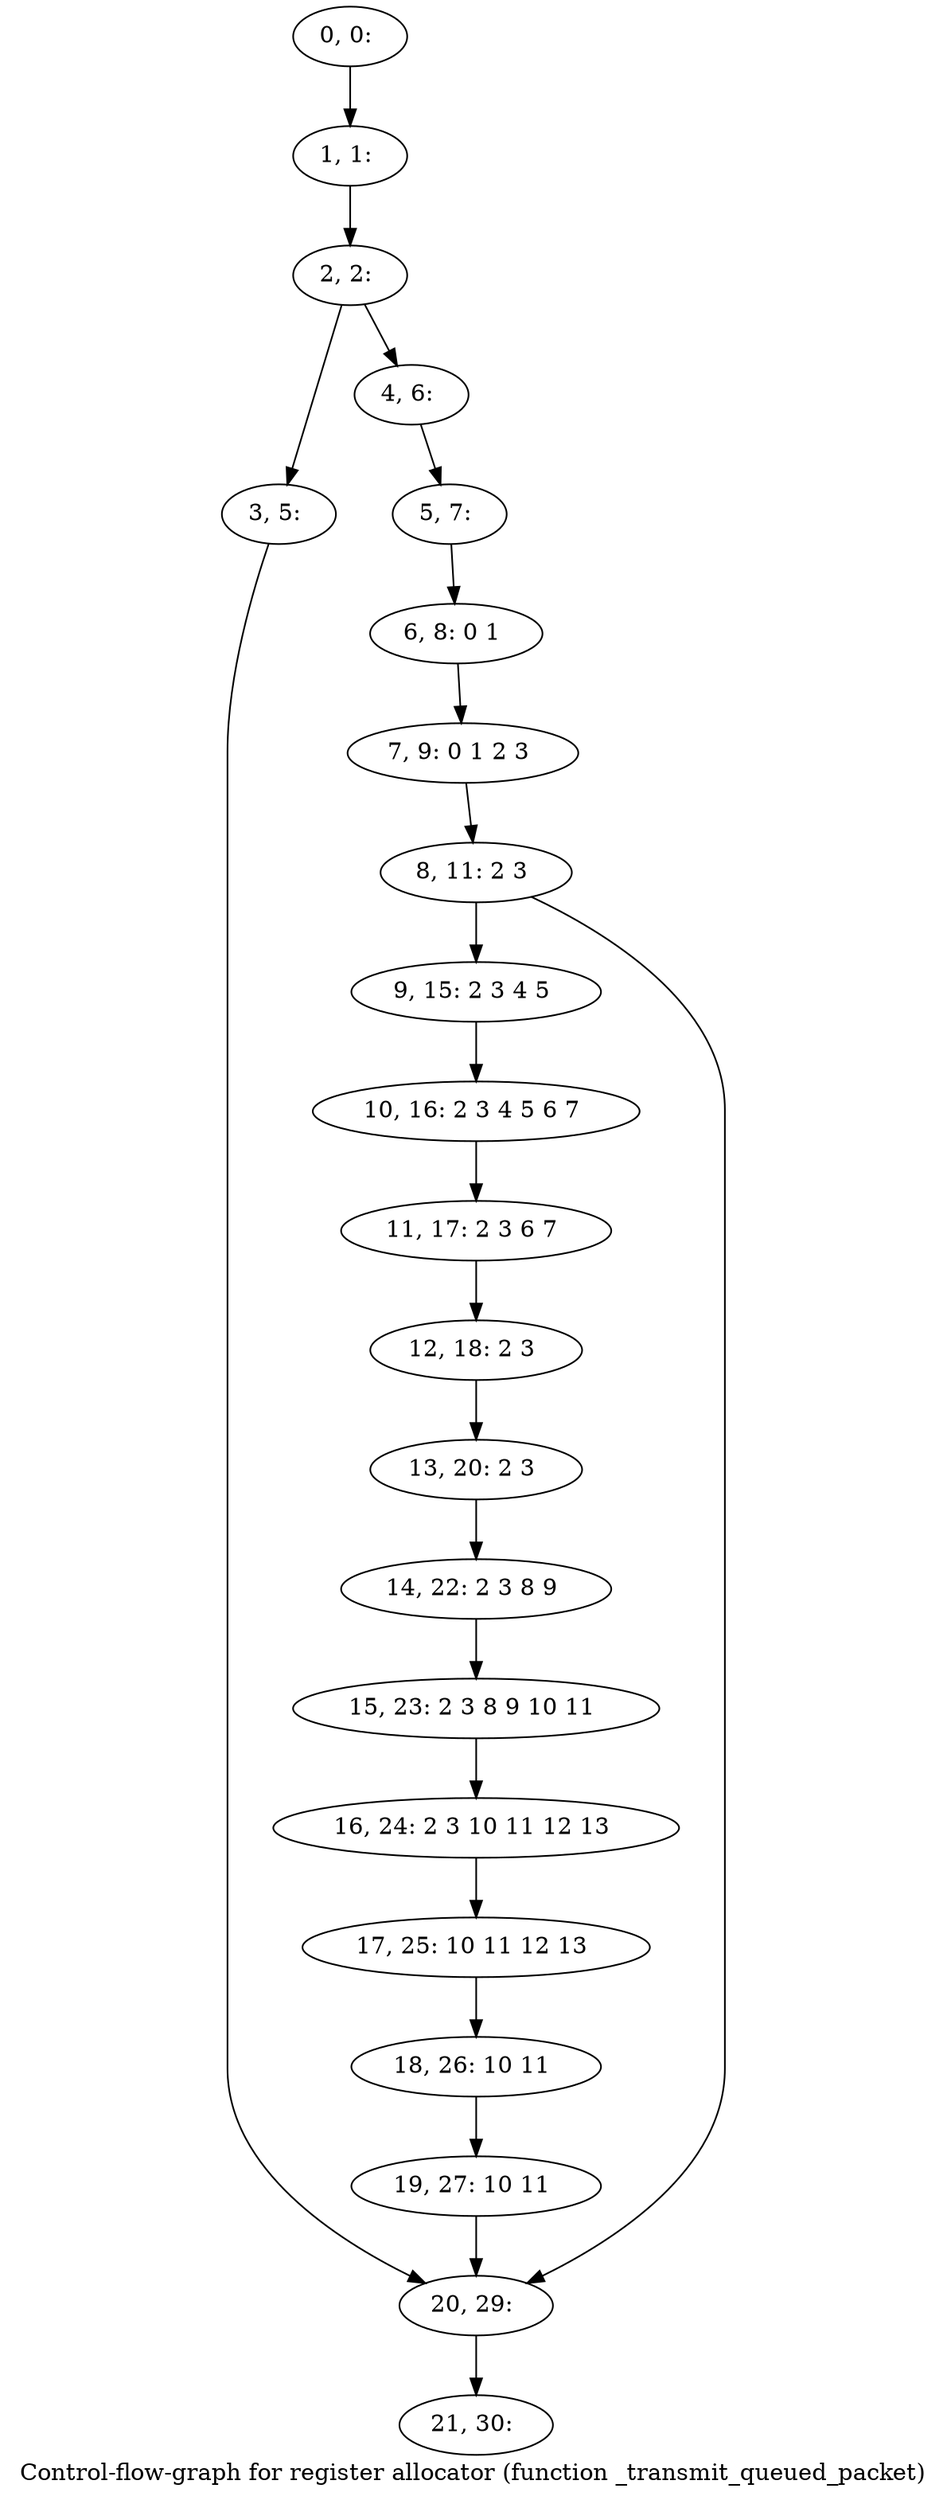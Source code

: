 digraph G {
graph [label="Control-flow-graph for register allocator (function _transmit_queued_packet)"]
0[label="0, 0: "];
1[label="1, 1: "];
2[label="2, 2: "];
3[label="3, 5: "];
4[label="4, 6: "];
5[label="5, 7: "];
6[label="6, 8: 0 1 "];
7[label="7, 9: 0 1 2 3 "];
8[label="8, 11: 2 3 "];
9[label="9, 15: 2 3 4 5 "];
10[label="10, 16: 2 3 4 5 6 7 "];
11[label="11, 17: 2 3 6 7 "];
12[label="12, 18: 2 3 "];
13[label="13, 20: 2 3 "];
14[label="14, 22: 2 3 8 9 "];
15[label="15, 23: 2 3 8 9 10 11 "];
16[label="16, 24: 2 3 10 11 12 13 "];
17[label="17, 25: 10 11 12 13 "];
18[label="18, 26: 10 11 "];
19[label="19, 27: 10 11 "];
20[label="20, 29: "];
21[label="21, 30: "];
0->1 ;
1->2 ;
2->3 ;
2->4 ;
3->20 ;
4->5 ;
5->6 ;
6->7 ;
7->8 ;
8->9 ;
8->20 ;
9->10 ;
10->11 ;
11->12 ;
12->13 ;
13->14 ;
14->15 ;
15->16 ;
16->17 ;
17->18 ;
18->19 ;
19->20 ;
20->21 ;
}

